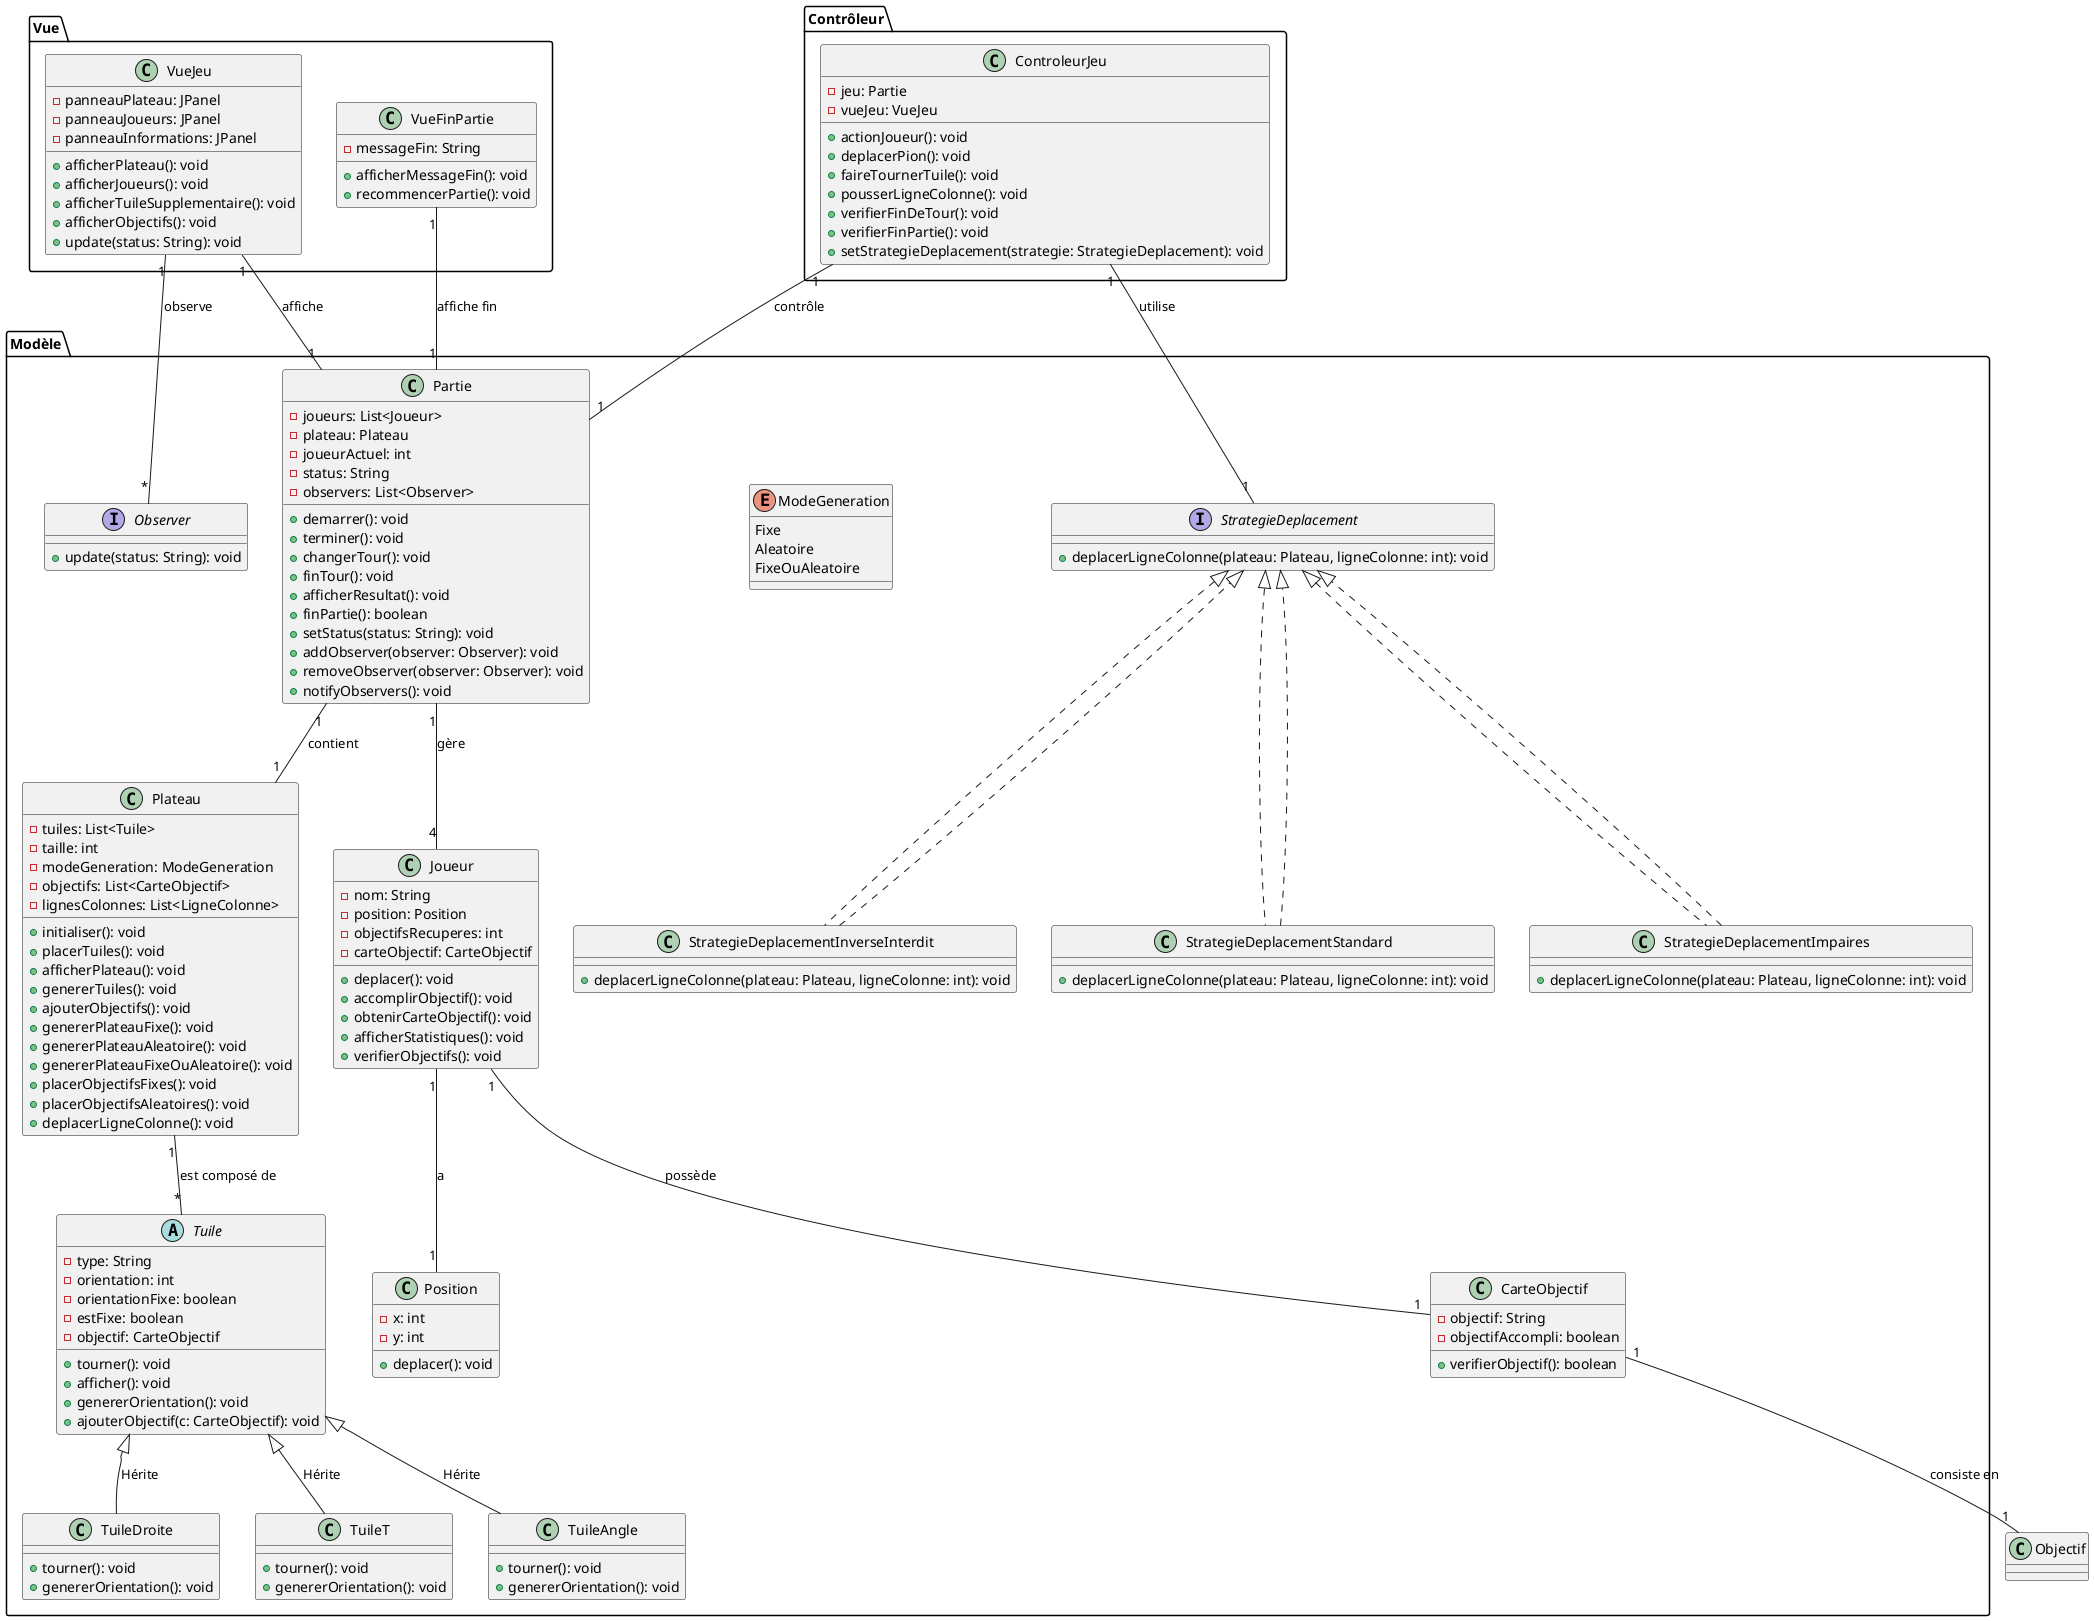 @startuml

package "Modèle" {

    class Partie {
        - joueurs: List<Joueur>
        - plateau: Plateau
        - joueurActuel: int
        - status: String
        - observers: List<Observer>
        + demarrer(): void
        + terminer(): void
        + changerTour(): void
        + finTour(): void
        + afficherResultat(): void
        + finPartie(): boolean
        + setStatus(status: String): void
        + addObserver(observer: Observer): void
        + removeObserver(observer: Observer): void
        + notifyObservers(): void
    }

    class Joueur {
        - nom: String
        - position: Position
        - objectifsRecuperes: int
        - carteObjectif: CarteObjectif
        + deplacer(): void
        + accomplirObjectif(): void
        + obtenirCarteObjectif(): void
        + afficherStatistiques(): void
        + verifierObjectifs(): void
    }

    class CarteObjectif {
        - objectif: String
        - objectifAccompli: boolean
        + verifierObjectif(): boolean
    }

    class Plateau {
        - tuiles: List<Tuile>
        - taille: int
        - modeGeneration: ModeGeneration
        - objectifs: List<CarteObjectif>
        - lignesColonnes: List<LigneColonne>
        + initialiser(): void
        + placerTuiles(): void
        + afficherPlateau(): void
        + genererTuiles(): void
        + ajouterObjectifs(): void
        + genererPlateauFixe(): void
        + genererPlateauAleatoire(): void
        + genererPlateauFixeOuAleatoire(): void
        + placerObjectifsFixes(): void
        + placerObjectifsAleatoires(): void
        + deplacerLigneColonne(): void
    }

    enum ModeGeneration {
        Fixe
        Aleatoire
        FixeOuAleatoire
    }

    abstract class Tuile {
        - type: String
        - orientation: int
        - orientationFixe: boolean
        - estFixe: boolean
        - objectif: CarteObjectif
        + tourner(): void
        + afficher(): void
        + genererOrientation(): void
        + ajouterObjectif(c: CarteObjectif): void
    }

    class TuileAngle {
        + tourner(): void
        + genererOrientation(): void
    }

    class TuileDroite {
        + tourner(): void
        + genererOrientation(): void
    }

    class TuileT {
        + tourner(): void
        + genererOrientation(): void
    }

    class Position {
        - x: int
        - y: int
        + deplacer(): void
    }

    interface Observer {
        + update(status: String): void
    }

    interface StrategieDeplacement {
        + deplacerLigneColonne(plateau: Plateau, ligneColonne: int): void
    }

    class StrategieDeplacementStandard implements StrategieDeplacement {
        + deplacerLigneColonne(plateau: Plateau, ligneColonne: int): void
    }

    class StrategieDeplacementImpaires implements StrategieDeplacement {
        + deplacerLigneColonne(plateau: Plateau, ligneColonne: int): void
    }

    class StrategieDeplacementInverseInterdit implements StrategieDeplacement {
        + deplacerLigneColonne(plateau: Plateau, ligneColonne: int): void
    }

}

package "Vue" {
    class VueJeu {
        - panneauPlateau: JPanel
        - panneauJoueurs: JPanel
        - panneauInformations: JPanel
        + afficherPlateau(): void
        + afficherJoueurs(): void
        + afficherTuileSupplementaire(): void
        + afficherObjectifs(): void
        + update(status: String): void
    }

    class VueFinPartie {
        - messageFin: String
        + afficherMessageFin(): void
        + recommencerPartie(): void
    }
}

package "Contrôleur" {
    class ControleurJeu {
        - jeu: Partie
        - vueJeu: VueJeu
        + actionJoueur(): void
        + deplacerPion(): void
        + faireTournerTuile(): void
        + pousserLigneColonne(): void
        + verifierFinDeTour(): void
        + verifierFinPartie(): void
        + setStrategieDeplacement(strategie: StrategieDeplacement): void
    }
}

Partie "1" -- "4" Joueur : gère
Partie "1" -- "1" Plateau : contient
Plateau "1" -- "*" Tuile : est composé de
Joueur "1" -- "1" CarteObjectif : possède
Joueur "1" -- "1" Position : a
CarteObjectif "1" -- "1" Objectif : consiste en
ControleurJeu "1" -- "1" Partie : contrôle
VueJeu "1" -- "1" Partie : affiche
VueFinPartie "1" -- "1" Partie : affiche fin
ControleurJeu "1" -- "1" StrategieDeplacement : utilise
VueJeu "1" -- "*" Observer : observe

Tuile <|-- TuileAngle : Hérite
Tuile <|-- TuileDroite : Hérite
Tuile <|-- TuileT : Hérite
StrategieDeplacementStandard ..|> StrategieDeplacement
StrategieDeplacementImpaires ..|> StrategieDeplacement
StrategieDeplacementInverseInterdit ..|> StrategieDeplacement


@enduml
